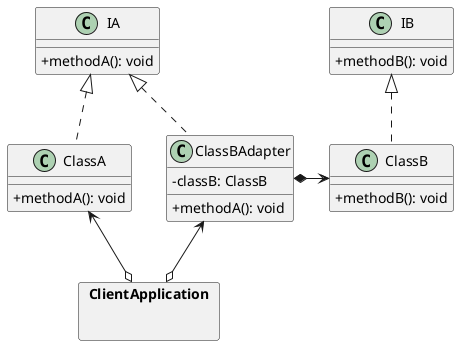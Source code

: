 @startuml

skinparam PackageStyle rectangle
skinparam ClassAttributeIconSize 0

class IA {
    + methodA(): void
}

class IB {
    + methodB(): void
}

IA --[hidden]right-- IB : /t/t/t/t/t/t/t/t/t/t/t/t/t/t

class ClassA {
    + methodA(): void
}

class ClassBAdapter {
    - classB: ClassB
    + methodA(): void
}

class ClassB {
    + methodB(): void
}

IA <|-[dashed]down- ClassA
IA <|-[dashed]- ClassBAdapter
IB <|-[dashed]- ClassB
ClassA -[hidden]right- ClassBAdapter
ClassBAdapter *-right-> ClassB

ClientApplication o-up-> ClassA
ClientApplication o-up-> ClassBAdapter

package "Client Application" as ClientApplication {}

@enduml